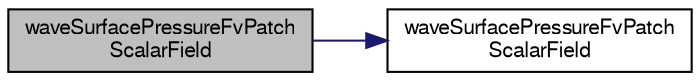 digraph "waveSurfacePressureFvPatchScalarField"
{
  bgcolor="transparent";
  edge [fontname="FreeSans",fontsize="10",labelfontname="FreeSans",labelfontsize="10"];
  node [fontname="FreeSans",fontsize="10",shape=record];
  rankdir="LR";
  Node12 [label="waveSurfacePressureFvPatch\lScalarField",height=0.2,width=0.4,color="black", fillcolor="grey75", style="filled", fontcolor="black"];
  Node12 -> Node13 [color="midnightblue",fontsize="10",style="solid",fontname="FreeSans"];
  Node13 [label="waveSurfacePressureFvPatch\lScalarField",height=0.2,width=0.4,color="black",URL="$a22342.html#a266c581dd7346a7caf3038e28d080334",tooltip="Construct from patch and internal field. "];
}
